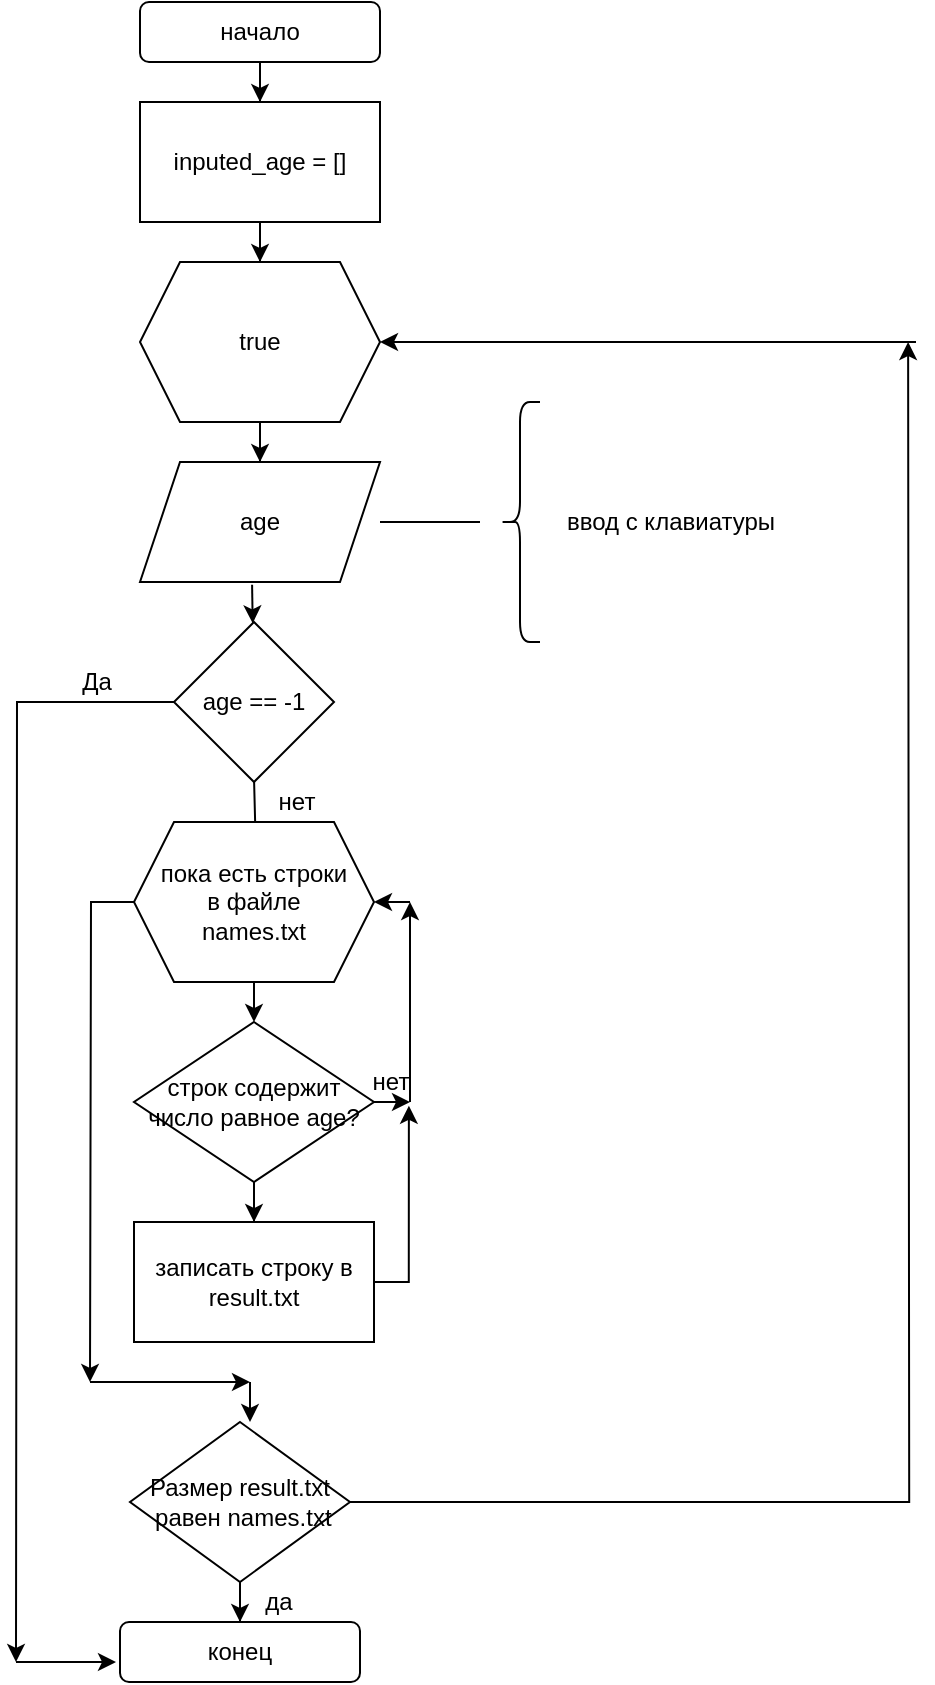 <mxfile version="17.4.5" type="device"><diagram id="Lew5NaQBEsY0jF101zQF" name="Page-1"><mxGraphModel dx="818" dy="481" grid="1" gridSize="10" guides="1" tooltips="1" connect="1" arrows="1" fold="1" page="1" pageScale="1" pageWidth="827" pageHeight="1169" math="0" shadow="0"><root><mxCell id="0"/><mxCell id="1" parent="0"/><mxCell id="Rfa8apUO0t4teAoU87N_-47" value="" style="edgeStyle=orthogonalEdgeStyle;rounded=0;orthogonalLoop=1;jettySize=auto;html=1;" edge="1" parent="1" source="Rfa8apUO0t4teAoU87N_-5" target="Rfa8apUO0t4teAoU87N_-46"><mxGeometry relative="1" as="geometry"/></mxCell><mxCell id="Rfa8apUO0t4teAoU87N_-5" value="начало" style="rounded=1;whiteSpace=wrap;html=1;" vertex="1" parent="1"><mxGeometry x="342" y="30" width="120" height="30" as="geometry"/></mxCell><mxCell id="Rfa8apUO0t4teAoU87N_-54" value="" style="edgeStyle=orthogonalEdgeStyle;rounded=0;orthogonalLoop=1;jettySize=auto;html=1;" edge="1" parent="1" source="Rfa8apUO0t4teAoU87N_-45" target="Rfa8apUO0t4teAoU87N_-49"><mxGeometry relative="1" as="geometry"/></mxCell><mxCell id="Rfa8apUO0t4teAoU87N_-45" value="true" style="shape=hexagon;perimeter=hexagonPerimeter2;whiteSpace=wrap;html=1;fixedSize=1;" vertex="1" parent="1"><mxGeometry x="342" y="160" width="120" height="80" as="geometry"/></mxCell><mxCell id="Rfa8apUO0t4teAoU87N_-48" value="" style="edgeStyle=orthogonalEdgeStyle;rounded=0;orthogonalLoop=1;jettySize=auto;html=1;" edge="1" parent="1" source="Rfa8apUO0t4teAoU87N_-46" target="Rfa8apUO0t4teAoU87N_-45"><mxGeometry relative="1" as="geometry"/></mxCell><mxCell id="Rfa8apUO0t4teAoU87N_-46" value="inputed_age = []" style="rounded=0;whiteSpace=wrap;html=1;" vertex="1" parent="1"><mxGeometry x="342" y="80" width="120" height="60" as="geometry"/></mxCell><mxCell id="Rfa8apUO0t4teAoU87N_-56" value="" style="edgeStyle=orthogonalEdgeStyle;rounded=0;orthogonalLoop=1;jettySize=auto;html=1;" edge="1" parent="1" target="Rfa8apUO0t4teAoU87N_-55"><mxGeometry relative="1" as="geometry"><mxPoint x="399.053" y="420" as="sourcePoint"/></mxGeometry></mxCell><mxCell id="Rfa8apUO0t4teAoU87N_-49" value="age" style="shape=parallelogram;perimeter=parallelogramPerimeter;whiteSpace=wrap;html=1;fixedSize=1;" vertex="1" parent="1"><mxGeometry x="342" y="260" width="120" height="60" as="geometry"/></mxCell><mxCell id="Rfa8apUO0t4teAoU87N_-50" value="" style="shape=curlyBracket;whiteSpace=wrap;html=1;rounded=1;" vertex="1" parent="1"><mxGeometry x="522" y="230" width="20" height="120" as="geometry"/></mxCell><mxCell id="Rfa8apUO0t4teAoU87N_-51" value="ввод с клавиатуры" style="text;html=1;align=center;verticalAlign=middle;resizable=0;points=[];autosize=1;strokeColor=none;fillColor=none;" vertex="1" parent="1"><mxGeometry x="542" y="280" width="130" height="20" as="geometry"/></mxCell><mxCell id="Rfa8apUO0t4teAoU87N_-53" value="" style="endArrow=none;html=1;rounded=0;" edge="1" parent="1"><mxGeometry width="50" height="50" relative="1" as="geometry"><mxPoint x="512" y="290" as="sourcePoint"/><mxPoint x="462" y="290" as="targetPoint"/></mxGeometry></mxCell><mxCell id="Rfa8apUO0t4teAoU87N_-68" style="edgeStyle=orthogonalEdgeStyle;rounded=0;orthogonalLoop=1;jettySize=auto;html=1;" edge="1" parent="1" source="Rfa8apUO0t4teAoU87N_-55"><mxGeometry relative="1" as="geometry"><mxPoint x="317" y="720" as="targetPoint"/></mxGeometry></mxCell><mxCell id="Rfa8apUO0t4teAoU87N_-55" value="&lt;div&gt;пока есть строки&lt;/div&gt;&lt;div&gt;в файле&lt;/div&gt;&lt;div&gt;names.txt&lt;br&gt;&lt;/div&gt;" style="shape=hexagon;perimeter=hexagonPerimeter2;whiteSpace=wrap;html=1;fixedSize=1;" vertex="1" parent="1"><mxGeometry x="339" y="440" width="120" height="80" as="geometry"/></mxCell><mxCell id="Rfa8apUO0t4teAoU87N_-57" value="" style="endArrow=classic;html=1;rounded=0;exitX=0.5;exitY=1;exitDx=0;exitDy=0;" edge="1" parent="1" source="Rfa8apUO0t4teAoU87N_-55"><mxGeometry width="50" height="50" relative="1" as="geometry"><mxPoint x="357" y="530" as="sourcePoint"/><mxPoint x="399" y="540" as="targetPoint"/></mxGeometry></mxCell><mxCell id="Rfa8apUO0t4teAoU87N_-64" value="" style="edgeStyle=orthogonalEdgeStyle;rounded=0;orthogonalLoop=1;jettySize=auto;html=1;" edge="1" parent="1" source="Rfa8apUO0t4teAoU87N_-58" target="Rfa8apUO0t4teAoU87N_-63"><mxGeometry relative="1" as="geometry"/></mxCell><mxCell id="Rfa8apUO0t4teAoU87N_-58" value="&lt;div&gt;строк содержит&lt;/div&gt;&lt;div&gt;число равное age?&lt;br&gt;&lt;/div&gt;" style="rhombus;whiteSpace=wrap;html=1;" vertex="1" parent="1"><mxGeometry x="339" y="540" width="120" height="80" as="geometry"/></mxCell><mxCell id="Rfa8apUO0t4teAoU87N_-59" value="" style="endArrow=classic;html=1;rounded=0;exitX=1;exitY=0.5;exitDx=0;exitDy=0;" edge="1" parent="1" source="Rfa8apUO0t4teAoU87N_-58"><mxGeometry width="50" height="50" relative="1" as="geometry"><mxPoint x="457" y="600" as="sourcePoint"/><mxPoint x="477" y="580" as="targetPoint"/></mxGeometry></mxCell><mxCell id="Rfa8apUO0t4teAoU87N_-60" value="" style="endArrow=classic;html=1;rounded=0;" edge="1" parent="1"><mxGeometry width="50" height="50" relative="1" as="geometry"><mxPoint x="477" y="580" as="sourcePoint"/><mxPoint x="477" y="480" as="targetPoint"/></mxGeometry></mxCell><mxCell id="Rfa8apUO0t4teAoU87N_-61" value="" style="endArrow=classic;html=1;rounded=0;entryX=1;entryY=0.5;entryDx=0;entryDy=0;" edge="1" parent="1" target="Rfa8apUO0t4teAoU87N_-55"><mxGeometry width="50" height="50" relative="1" as="geometry"><mxPoint x="477" y="480" as="sourcePoint"/><mxPoint x="227" y="550" as="targetPoint"/></mxGeometry></mxCell><mxCell id="Rfa8apUO0t4teAoU87N_-62" value="нет" style="text;html=1;align=center;verticalAlign=middle;resizable=0;points=[];autosize=1;strokeColor=none;fillColor=none;" vertex="1" parent="1"><mxGeometry x="447" y="560" width="40" height="20" as="geometry"/></mxCell><mxCell id="Rfa8apUO0t4teAoU87N_-66" style="edgeStyle=orthogonalEdgeStyle;rounded=0;orthogonalLoop=1;jettySize=auto;html=1;entryX=0.736;entryY=1.094;entryDx=0;entryDy=0;entryPerimeter=0;" edge="1" parent="1" source="Rfa8apUO0t4teAoU87N_-63" target="Rfa8apUO0t4teAoU87N_-62"><mxGeometry relative="1" as="geometry"><mxPoint x="477" y="590" as="targetPoint"/><Array as="points"><mxPoint x="476" y="670"/></Array></mxGeometry></mxCell><mxCell id="Rfa8apUO0t4teAoU87N_-63" value="&lt;div&gt;записать строку в&lt;/div&gt;&lt;div&gt;result.txt&lt;br&gt;&lt;/div&gt;" style="rounded=0;whiteSpace=wrap;html=1;" vertex="1" parent="1"><mxGeometry x="339" y="640" width="120" height="60" as="geometry"/></mxCell><mxCell id="Rfa8apUO0t4teAoU87N_-69" value="" style="endArrow=classic;html=1;rounded=0;" edge="1" parent="1"><mxGeometry width="50" height="50" relative="1" as="geometry"><mxPoint x="317" y="720" as="sourcePoint"/><mxPoint x="397" y="720" as="targetPoint"/></mxGeometry></mxCell><mxCell id="Rfa8apUO0t4teAoU87N_-70" value="" style="endArrow=classic;html=1;rounded=0;" edge="1" parent="1"><mxGeometry width="50" height="50" relative="1" as="geometry"><mxPoint x="397" y="720" as="sourcePoint"/><mxPoint x="397" y="740" as="targetPoint"/></mxGeometry></mxCell><mxCell id="Rfa8apUO0t4teAoU87N_-73" value="" style="edgeStyle=orthogonalEdgeStyle;rounded=0;orthogonalLoop=1;jettySize=auto;html=1;" edge="1" parent="1" source="Rfa8apUO0t4teAoU87N_-71" target="Rfa8apUO0t4teAoU87N_-72"><mxGeometry relative="1" as="geometry"/></mxCell><mxCell id="Rfa8apUO0t4teAoU87N_-75" style="edgeStyle=orthogonalEdgeStyle;rounded=0;orthogonalLoop=1;jettySize=auto;html=1;" edge="1" parent="1" source="Rfa8apUO0t4teAoU87N_-71"><mxGeometry relative="1" as="geometry"><mxPoint x="726.061" y="200" as="targetPoint"/></mxGeometry></mxCell><mxCell id="Rfa8apUO0t4teAoU87N_-71" value="&lt;div&gt;Размер result.txt&lt;/div&gt;&lt;div&gt;&amp;nbsp;равен names.txt&lt;br&gt;&lt;/div&gt;" style="rhombus;whiteSpace=wrap;html=1;" vertex="1" parent="1"><mxGeometry x="337" y="740" width="110" height="80" as="geometry"/></mxCell><mxCell id="Rfa8apUO0t4teAoU87N_-72" value="конец" style="rounded=1;whiteSpace=wrap;html=1;" vertex="1" parent="1"><mxGeometry x="332" y="840" width="120" height="30" as="geometry"/></mxCell><mxCell id="Rfa8apUO0t4teAoU87N_-74" value="да" style="text;html=1;align=center;verticalAlign=middle;resizable=0;points=[];autosize=1;strokeColor=none;fillColor=none;" vertex="1" parent="1"><mxGeometry x="396" y="820" width="30" height="20" as="geometry"/></mxCell><mxCell id="Rfa8apUO0t4teAoU87N_-76" value="" style="endArrow=classic;html=1;rounded=0;entryX=1;entryY=0.5;entryDx=0;entryDy=0;" edge="1" parent="1" target="Rfa8apUO0t4teAoU87N_-45"><mxGeometry width="50" height="50" relative="1" as="geometry"><mxPoint x="730" y="200" as="sourcePoint"/><mxPoint x="670" y="370" as="targetPoint"/></mxGeometry></mxCell><mxCell id="Rfa8apUO0t4teAoU87N_-80" style="edgeStyle=orthogonalEdgeStyle;rounded=0;orthogonalLoop=1;jettySize=auto;html=1;" edge="1" parent="1" source="Rfa8apUO0t4teAoU87N_-77"><mxGeometry relative="1" as="geometry"><mxPoint x="280" y="860.0" as="targetPoint"/></mxGeometry></mxCell><mxCell id="Rfa8apUO0t4teAoU87N_-77" value="age == -1" style="rhombus;whiteSpace=wrap;html=1;" vertex="1" parent="1"><mxGeometry x="359" y="340" width="80" height="80" as="geometry"/></mxCell><mxCell id="Rfa8apUO0t4teAoU87N_-78" value="" style="endArrow=classic;html=1;rounded=0;exitX=0.467;exitY=1.023;exitDx=0;exitDy=0;exitPerimeter=0;" edge="1" parent="1" source="Rfa8apUO0t4teAoU87N_-49" target="Rfa8apUO0t4teAoU87N_-77"><mxGeometry width="50" height="50" relative="1" as="geometry"><mxPoint x="450" y="410" as="sourcePoint"/><mxPoint x="500" y="360" as="targetPoint"/></mxGeometry></mxCell><mxCell id="Rfa8apUO0t4teAoU87N_-79" value="нет" style="text;html=1;align=center;verticalAlign=middle;resizable=0;points=[];autosize=1;strokeColor=none;fillColor=none;" vertex="1" parent="1"><mxGeometry x="400" y="420" width="40" height="20" as="geometry"/></mxCell><mxCell id="Rfa8apUO0t4teAoU87N_-81" value="" style="endArrow=classic;html=1;rounded=0;" edge="1" parent="1"><mxGeometry width="50" height="50" relative="1" as="geometry"><mxPoint x="280" y="860" as="sourcePoint"/><mxPoint x="330" y="860" as="targetPoint"/></mxGeometry></mxCell><mxCell id="Rfa8apUO0t4teAoU87N_-82" value="Да" style="text;html=1;align=center;verticalAlign=middle;resizable=0;points=[];autosize=1;strokeColor=none;fillColor=none;" vertex="1" parent="1"><mxGeometry x="305" y="360" width="30" height="20" as="geometry"/></mxCell></root></mxGraphModel></diagram></mxfile>